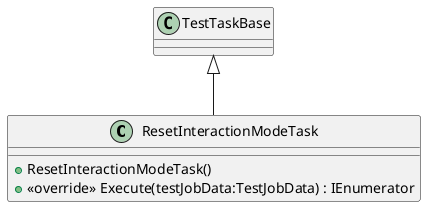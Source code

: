 @startuml
class ResetInteractionModeTask {
    + ResetInteractionModeTask()
    + <<override>> Execute(testJobData:TestJobData) : IEnumerator
}
TestTaskBase <|-- ResetInteractionModeTask
@enduml
